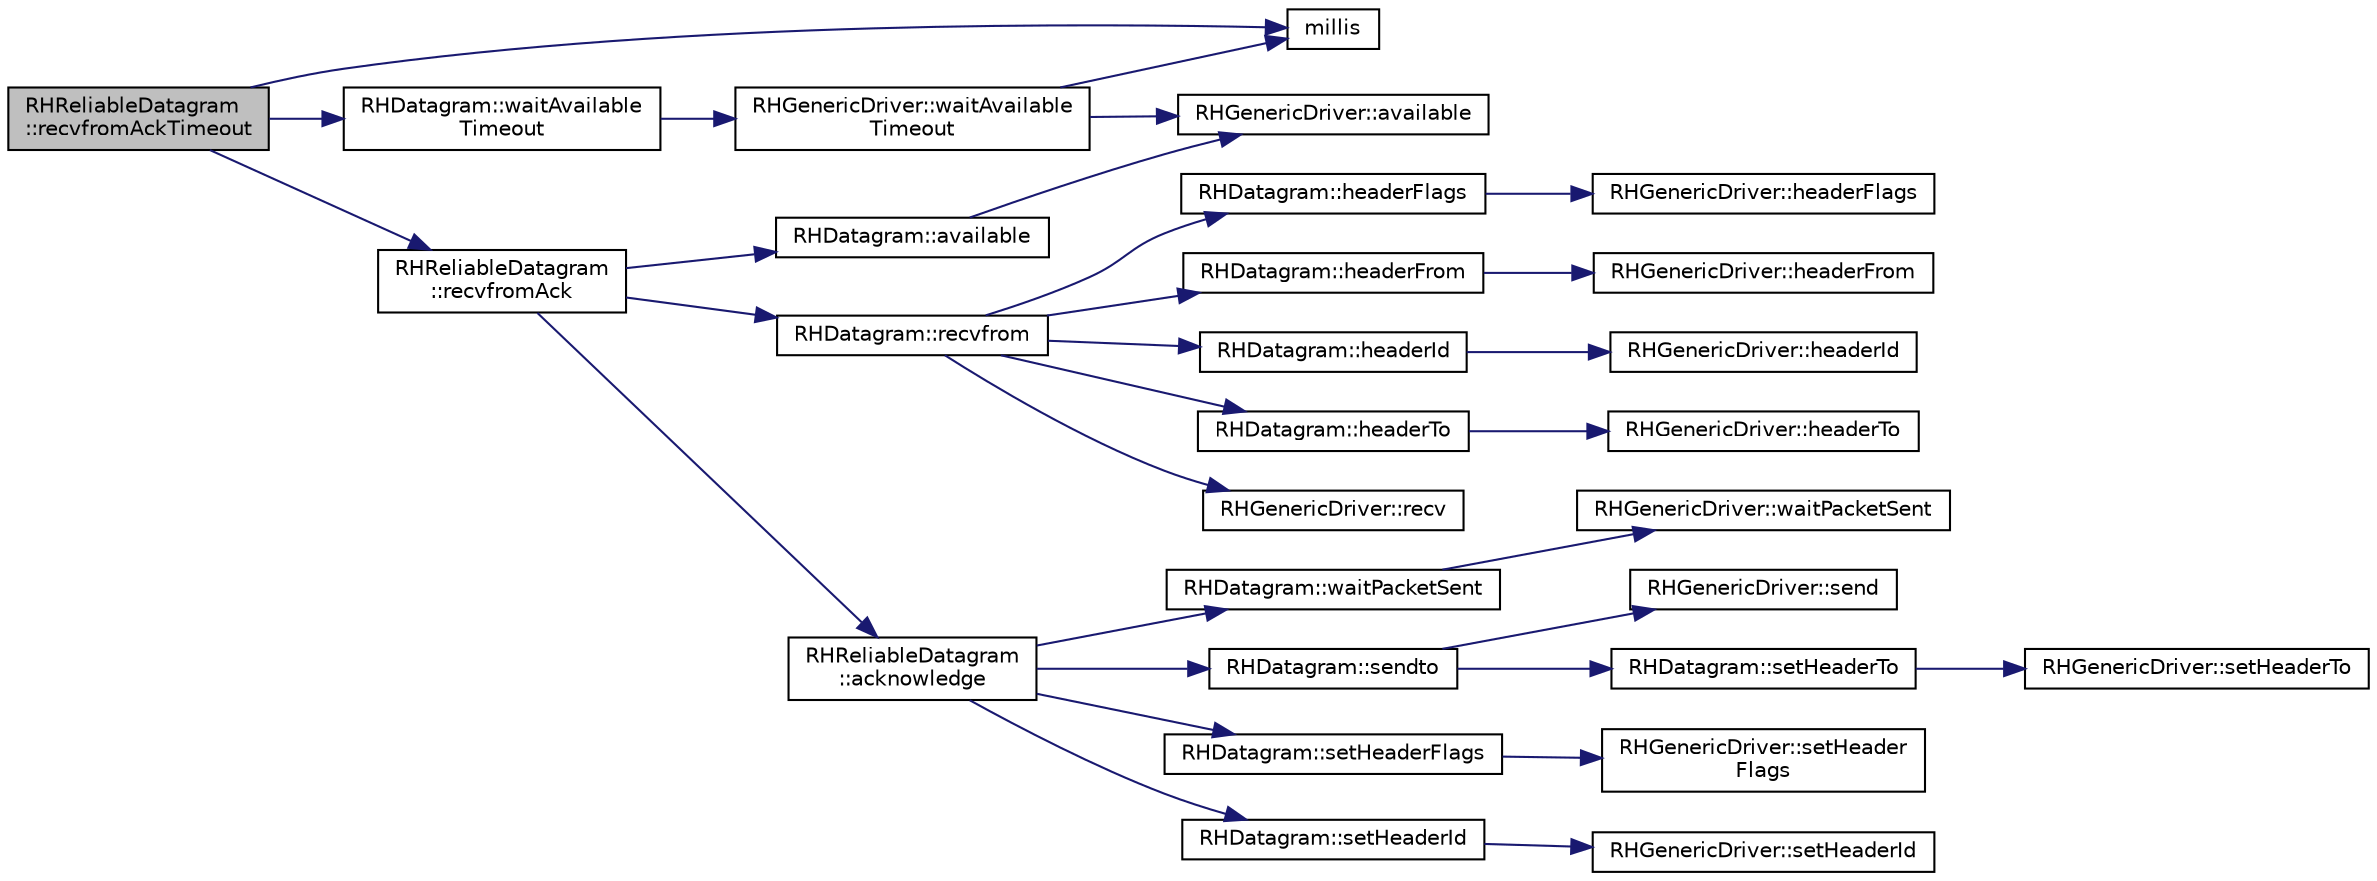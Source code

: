 digraph "RHReliableDatagram::recvfromAckTimeout"
{
 // LATEX_PDF_SIZE
  edge [fontname="Helvetica",fontsize="10",labelfontname="Helvetica",labelfontsize="10"];
  node [fontname="Helvetica",fontsize="10",shape=record];
  rankdir="LR";
  Node1 [label="RHReliableDatagram\l::recvfromAckTimeout",height=0.2,width=0.4,color="black", fillcolor="grey75", style="filled", fontcolor="black",tooltip=" "];
  Node1 -> Node2 [color="midnightblue",fontsize="10",style="solid",fontname="Helvetica"];
  Node2 [label="millis",height=0.2,width=0.4,color="black", fillcolor="white", style="filled",URL="$_ras_pi_8cpp.html#a6ff7f2532a22366f0013bc41397129fd",tooltip=" "];
  Node1 -> Node3 [color="midnightblue",fontsize="10",style="solid",fontname="Helvetica"];
  Node3 [label="RHReliableDatagram\l::recvfromAck",height=0.2,width=0.4,color="black", fillcolor="white", style="filled",URL="$class_r_h_reliable_datagram.html#af172410589842760babf938a0538334c",tooltip=" "];
  Node3 -> Node4 [color="midnightblue",fontsize="10",style="solid",fontname="Helvetica"];
  Node4 [label="RHReliableDatagram\l::acknowledge",height=0.2,width=0.4,color="black", fillcolor="white", style="filled",URL="$class_r_h_reliable_datagram.html#ad1ea9f35e98d248bf595563e52f66183",tooltip=" "];
  Node4 -> Node5 [color="midnightblue",fontsize="10",style="solid",fontname="Helvetica"];
  Node5 [label="RHDatagram::sendto",height=0.2,width=0.4,color="black", fillcolor="white", style="filled",URL="$class_r_h_datagram.html#a99894e3465aa607022cc240cc0394462",tooltip=" "];
  Node5 -> Node6 [color="midnightblue",fontsize="10",style="solid",fontname="Helvetica"];
  Node6 [label="RHGenericDriver::send",height=0.2,width=0.4,color="black", fillcolor="white", style="filled",URL="$class_r_h_generic_driver.html#a5716069edea652af8019daaeb64357ee",tooltip=" "];
  Node5 -> Node7 [color="midnightblue",fontsize="10",style="solid",fontname="Helvetica"];
  Node7 [label="RHDatagram::setHeaderTo",height=0.2,width=0.4,color="black", fillcolor="white", style="filled",URL="$class_r_h_datagram.html#aa4d577cb119ed5a37d20d9cdbc30c942",tooltip=" "];
  Node7 -> Node8 [color="midnightblue",fontsize="10",style="solid",fontname="Helvetica"];
  Node8 [label="RHGenericDriver::setHeaderTo",height=0.2,width=0.4,color="black", fillcolor="white", style="filled",URL="$class_r_h_generic_driver.html#a182436232f7a345bca0d1766d242f3fb",tooltip=" "];
  Node4 -> Node9 [color="midnightblue",fontsize="10",style="solid",fontname="Helvetica"];
  Node9 [label="RHDatagram::setHeaderFlags",height=0.2,width=0.4,color="black", fillcolor="white", style="filled",URL="$class_r_h_datagram.html#a10dca3a92476b8ab7728bf39632a44cd",tooltip=" "];
  Node9 -> Node10 [color="midnightblue",fontsize="10",style="solid",fontname="Helvetica"];
  Node10 [label="RHGenericDriver::setHeader\lFlags",height=0.2,width=0.4,color="black", fillcolor="white", style="filled",URL="$class_r_h_generic_driver.html#acb992b3c5e360e68b67e4843558bcf3b",tooltip=" "];
  Node4 -> Node11 [color="midnightblue",fontsize="10",style="solid",fontname="Helvetica"];
  Node11 [label="RHDatagram::setHeaderId",height=0.2,width=0.4,color="black", fillcolor="white", style="filled",URL="$class_r_h_datagram.html#a4aac12bf5bcc900eb525fa1676113803",tooltip=" "];
  Node11 -> Node12 [color="midnightblue",fontsize="10",style="solid",fontname="Helvetica"];
  Node12 [label="RHGenericDriver::setHeaderId",height=0.2,width=0.4,color="black", fillcolor="white", style="filled",URL="$class_r_h_generic_driver.html#a4dd57079264bda98bc89145fe5d2eb8f",tooltip=" "];
  Node4 -> Node13 [color="midnightblue",fontsize="10",style="solid",fontname="Helvetica"];
  Node13 [label="RHDatagram::waitPacketSent",height=0.2,width=0.4,color="black", fillcolor="white", style="filled",URL="$class_r_h_datagram.html#a3b453d9b83c4da71acc62eea77af3d73",tooltip=" "];
  Node13 -> Node14 [color="midnightblue",fontsize="10",style="solid",fontname="Helvetica"];
  Node14 [label="RHGenericDriver::waitPacketSent",height=0.2,width=0.4,color="black", fillcolor="white", style="filled",URL="$class_r_h_generic_driver.html#a7506f47e9a391ffa05f7271950c26ffe",tooltip=" "];
  Node3 -> Node15 [color="midnightblue",fontsize="10",style="solid",fontname="Helvetica"];
  Node15 [label="RHDatagram::available",height=0.2,width=0.4,color="black", fillcolor="white", style="filled",URL="$class_r_h_datagram.html#a118f5c8f0ac925335cea6f23d2063467",tooltip=" "];
  Node15 -> Node16 [color="midnightblue",fontsize="10",style="solid",fontname="Helvetica"];
  Node16 [label="RHGenericDriver::available",height=0.2,width=0.4,color="black", fillcolor="white", style="filled",URL="$class_r_h_generic_driver.html#a2dd522b8eb16c51dc948b4ca4d623888",tooltip=" "];
  Node3 -> Node17 [color="midnightblue",fontsize="10",style="solid",fontname="Helvetica"];
  Node17 [label="RHDatagram::recvfrom",height=0.2,width=0.4,color="black", fillcolor="white", style="filled",URL="$class_r_h_datagram.html#a76f519f91e9fd435e1c0be67ad999420",tooltip=" "];
  Node17 -> Node18 [color="midnightblue",fontsize="10",style="solid",fontname="Helvetica"];
  Node18 [label="RHDatagram::headerFlags",height=0.2,width=0.4,color="black", fillcolor="white", style="filled",URL="$class_r_h_datagram.html#a7bb61fc918e1844ec24cb696ec8cd87b",tooltip=" "];
  Node18 -> Node19 [color="midnightblue",fontsize="10",style="solid",fontname="Helvetica"];
  Node19 [label="RHGenericDriver::headerFlags",height=0.2,width=0.4,color="black", fillcolor="white", style="filled",URL="$class_r_h_generic_driver.html#a056fbd2df558971fe8a1653499a37c63",tooltip=" "];
  Node17 -> Node20 [color="midnightblue",fontsize="10",style="solid",fontname="Helvetica"];
  Node20 [label="RHDatagram::headerFrom",height=0.2,width=0.4,color="black", fillcolor="white", style="filled",URL="$class_r_h_datagram.html#a216f6cafb7de91cc85af38dc6155c113",tooltip=" "];
  Node20 -> Node21 [color="midnightblue",fontsize="10",style="solid",fontname="Helvetica"];
  Node21 [label="RHGenericDriver::headerFrom",height=0.2,width=0.4,color="black", fillcolor="white", style="filled",URL="$class_r_h_generic_driver.html#a8cf7a972186592c51c6fde034d17ab9f",tooltip=" "];
  Node17 -> Node22 [color="midnightblue",fontsize="10",style="solid",fontname="Helvetica"];
  Node22 [label="RHDatagram::headerId",height=0.2,width=0.4,color="black", fillcolor="white", style="filled",URL="$class_r_h_datagram.html#a1db8fccebe40bb24950b1d3a3013880d",tooltip=" "];
  Node22 -> Node23 [color="midnightblue",fontsize="10",style="solid",fontname="Helvetica"];
  Node23 [label="RHGenericDriver::headerId",height=0.2,width=0.4,color="black", fillcolor="white", style="filled",URL="$class_r_h_generic_driver.html#a81548960bb29a3ac35325c74cd562f45",tooltip=" "];
  Node17 -> Node24 [color="midnightblue",fontsize="10",style="solid",fontname="Helvetica"];
  Node24 [label="RHDatagram::headerTo",height=0.2,width=0.4,color="black", fillcolor="white", style="filled",URL="$class_r_h_datagram.html#ac24d1bedb469a506a51526341c3f0a58",tooltip=" "];
  Node24 -> Node25 [color="midnightblue",fontsize="10",style="solid",fontname="Helvetica"];
  Node25 [label="RHGenericDriver::headerTo",height=0.2,width=0.4,color="black", fillcolor="white", style="filled",URL="$class_r_h_generic_driver.html#a6f49c9fe68354b50988dec435fa8d086",tooltip=" "];
  Node17 -> Node26 [color="midnightblue",fontsize="10",style="solid",fontname="Helvetica"];
  Node26 [label="RHGenericDriver::recv",height=0.2,width=0.4,color="black", fillcolor="white", style="filled",URL="$class_r_h_generic_driver.html#a58f0f64dff770bbeb1b197a5fca0579a",tooltip=" "];
  Node1 -> Node27 [color="midnightblue",fontsize="10",style="solid",fontname="Helvetica"];
  Node27 [label="RHDatagram::waitAvailable\lTimeout",height=0.2,width=0.4,color="black", fillcolor="white", style="filled",URL="$class_r_h_datagram.html#a01757f63f461642e91065421702872a5",tooltip=" "];
  Node27 -> Node28 [color="midnightblue",fontsize="10",style="solid",fontname="Helvetica"];
  Node28 [label="RHGenericDriver::waitAvailable\lTimeout",height=0.2,width=0.4,color="black", fillcolor="white", style="filled",URL="$class_r_h_generic_driver.html#a8ed545cecc22196a325333dc9637e4cf",tooltip=" "];
  Node28 -> Node16 [color="midnightblue",fontsize="10",style="solid",fontname="Helvetica"];
  Node28 -> Node2 [color="midnightblue",fontsize="10",style="solid",fontname="Helvetica"];
}
